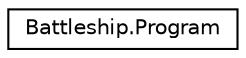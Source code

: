 digraph "Graphical Class Hierarchy"
{
 // INTERACTIVE_SVG=YES
 // LATEX_PDF_SIZE
  edge [fontname="Helvetica",fontsize="10",labelfontname="Helvetica",labelfontsize="10"];
  node [fontname="Helvetica",fontsize="10",shape=record];
  rankdir="LR";
  Node0 [label="Battleship.Program",height=0.2,width=0.4,color="black", fillcolor="white", style="filled",URL="$classBattleship_1_1Program.html",tooltip="Un programa que implementa un bot de Telegram."];
}
